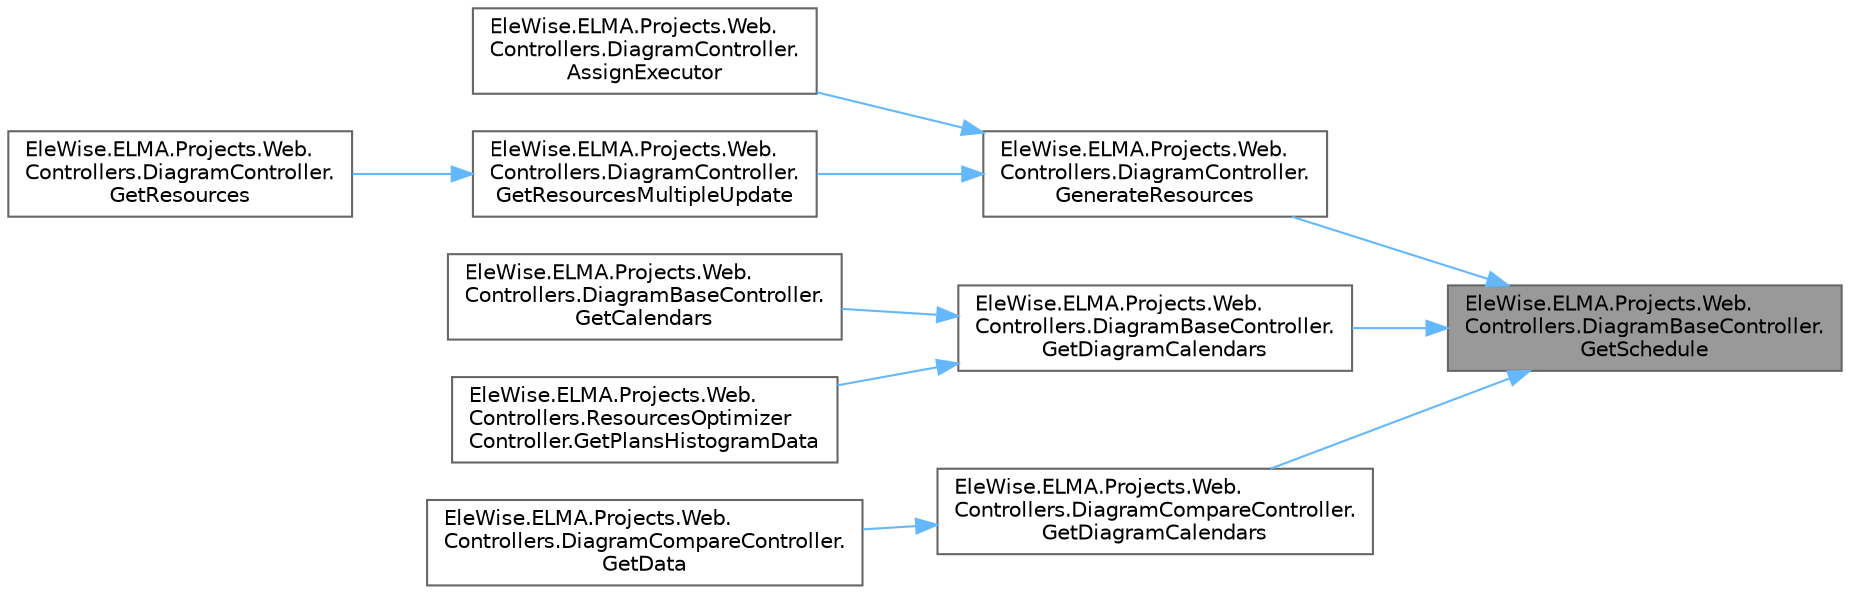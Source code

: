 digraph "EleWise.ELMA.Projects.Web.Controllers.DiagramBaseController.GetSchedule"
{
 // LATEX_PDF_SIZE
  bgcolor="transparent";
  edge [fontname=Helvetica,fontsize=10,labelfontname=Helvetica,labelfontsize=10];
  node [fontname=Helvetica,fontsize=10,shape=box,height=0.2,width=0.4];
  rankdir="RL";
  Node1 [id="Node000001",label="EleWise.ELMA.Projects.Web.\lControllers.DiagramBaseController.\lGetSchedule",height=0.2,width=0.4,color="gray40", fillcolor="grey60", style="filled", fontcolor="black",tooltip=" "];
  Node1 -> Node2 [id="edge1_Node000001_Node000002",dir="back",color="steelblue1",style="solid",tooltip=" "];
  Node2 [id="Node000002",label="EleWise.ELMA.Projects.Web.\lControllers.DiagramController.\lGenerateResources",height=0.2,width=0.4,color="grey40", fillcolor="white", style="filled",URL="$class_ele_wise_1_1_e_l_m_a_1_1_projects_1_1_web_1_1_controllers_1_1_diagram_controller.html#a465943c8a2fbabe82501c805d4e90df5",tooltip=" "];
  Node2 -> Node3 [id="edge2_Node000002_Node000003",dir="back",color="steelblue1",style="solid",tooltip=" "];
  Node3 [id="Node000003",label="EleWise.ELMA.Projects.Web.\lControllers.DiagramController.\lAssignExecutor",height=0.2,width=0.4,color="grey40", fillcolor="white", style="filled",URL="$class_ele_wise_1_1_e_l_m_a_1_1_projects_1_1_web_1_1_controllers_1_1_diagram_controller.html#a7783d9cebae7dc85ab15ce415b990afb",tooltip=" "];
  Node2 -> Node4 [id="edge3_Node000002_Node000004",dir="back",color="steelblue1",style="solid",tooltip=" "];
  Node4 [id="Node000004",label="EleWise.ELMA.Projects.Web.\lControllers.DiagramController.\lGetResourcesMultipleUpdate",height=0.2,width=0.4,color="grey40", fillcolor="white", style="filled",URL="$class_ele_wise_1_1_e_l_m_a_1_1_projects_1_1_web_1_1_controllers_1_1_diagram_controller.html#a88bb294a6e7b7a15df3eced1d6e2b20e",tooltip="Сформировать ресурсы элемента диаграммы"];
  Node4 -> Node5 [id="edge4_Node000004_Node000005",dir="back",color="steelblue1",style="solid",tooltip=" "];
  Node5 [id="Node000005",label="EleWise.ELMA.Projects.Web.\lControllers.DiagramController.\lGetResources",height=0.2,width=0.4,color="grey40", fillcolor="white", style="filled",URL="$class_ele_wise_1_1_e_l_m_a_1_1_projects_1_1_web_1_1_controllers_1_1_diagram_controller.html#a5a909dc7163eff19cf628d12deeddc4e",tooltip="Сформировать ресурсы элемента диаграммы"];
  Node1 -> Node6 [id="edge5_Node000001_Node000006",dir="back",color="steelblue1",style="solid",tooltip=" "];
  Node6 [id="Node000006",label="EleWise.ELMA.Projects.Web.\lControllers.DiagramBaseController.\lGetDiagramCalendars",height=0.2,width=0.4,color="grey40", fillcolor="white", style="filled",URL="$class_ele_wise_1_1_e_l_m_a_1_1_projects_1_1_web_1_1_controllers_1_1_diagram_base_controller.html#a2609f68e673dfc3ca697a85fc8ce0dfa",tooltip=" "];
  Node6 -> Node7 [id="edge6_Node000006_Node000007",dir="back",color="steelblue1",style="solid",tooltip=" "];
  Node7 [id="Node000007",label="EleWise.ELMA.Projects.Web.\lControllers.DiagramBaseController.\lGetCalendars",height=0.2,width=0.4,color="grey40", fillcolor="white", style="filled",URL="$class_ele_wise_1_1_e_l_m_a_1_1_projects_1_1_web_1_1_controllers_1_1_diagram_base_controller.html#aa858670b17978eb60f50c2621b9169e4",tooltip=" "];
  Node6 -> Node8 [id="edge7_Node000006_Node000008",dir="back",color="steelblue1",style="solid",tooltip=" "];
  Node8 [id="Node000008",label="EleWise.ELMA.Projects.Web.\lControllers.ResourcesOptimizer\lController.GetPlansHistogramData",height=0.2,width=0.4,color="grey40", fillcolor="white", style="filled",URL="$class_ele_wise_1_1_e_l_m_a_1_1_projects_1_1_web_1_1_controllers_1_1_resources_optimizer_controller.html#a6604cbbe003d9362d9cf5eb62f35b40a",tooltip=" "];
  Node1 -> Node9 [id="edge8_Node000001_Node000009",dir="back",color="steelblue1",style="solid",tooltip=" "];
  Node9 [id="Node000009",label="EleWise.ELMA.Projects.Web.\lControllers.DiagramCompareController.\lGetDiagramCalendars",height=0.2,width=0.4,color="grey40", fillcolor="white", style="filled",URL="$class_ele_wise_1_1_e_l_m_a_1_1_projects_1_1_web_1_1_controllers_1_1_diagram_compare_controller.html#ab85d56a41824f78d4baec4c641c2c582",tooltip=" "];
  Node9 -> Node10 [id="edge9_Node000009_Node000010",dir="back",color="steelblue1",style="solid",tooltip=" "];
  Node10 [id="Node000010",label="EleWise.ELMA.Projects.Web.\lControllers.DiagramCompareController.\lGetData",height=0.2,width=0.4,color="grey40", fillcolor="white", style="filled",URL="$class_ele_wise_1_1_e_l_m_a_1_1_projects_1_1_web_1_1_controllers_1_1_diagram_compare_controller.html#a027f653c8be4b31475eb269b98d8dea9",tooltip=" "];
}
